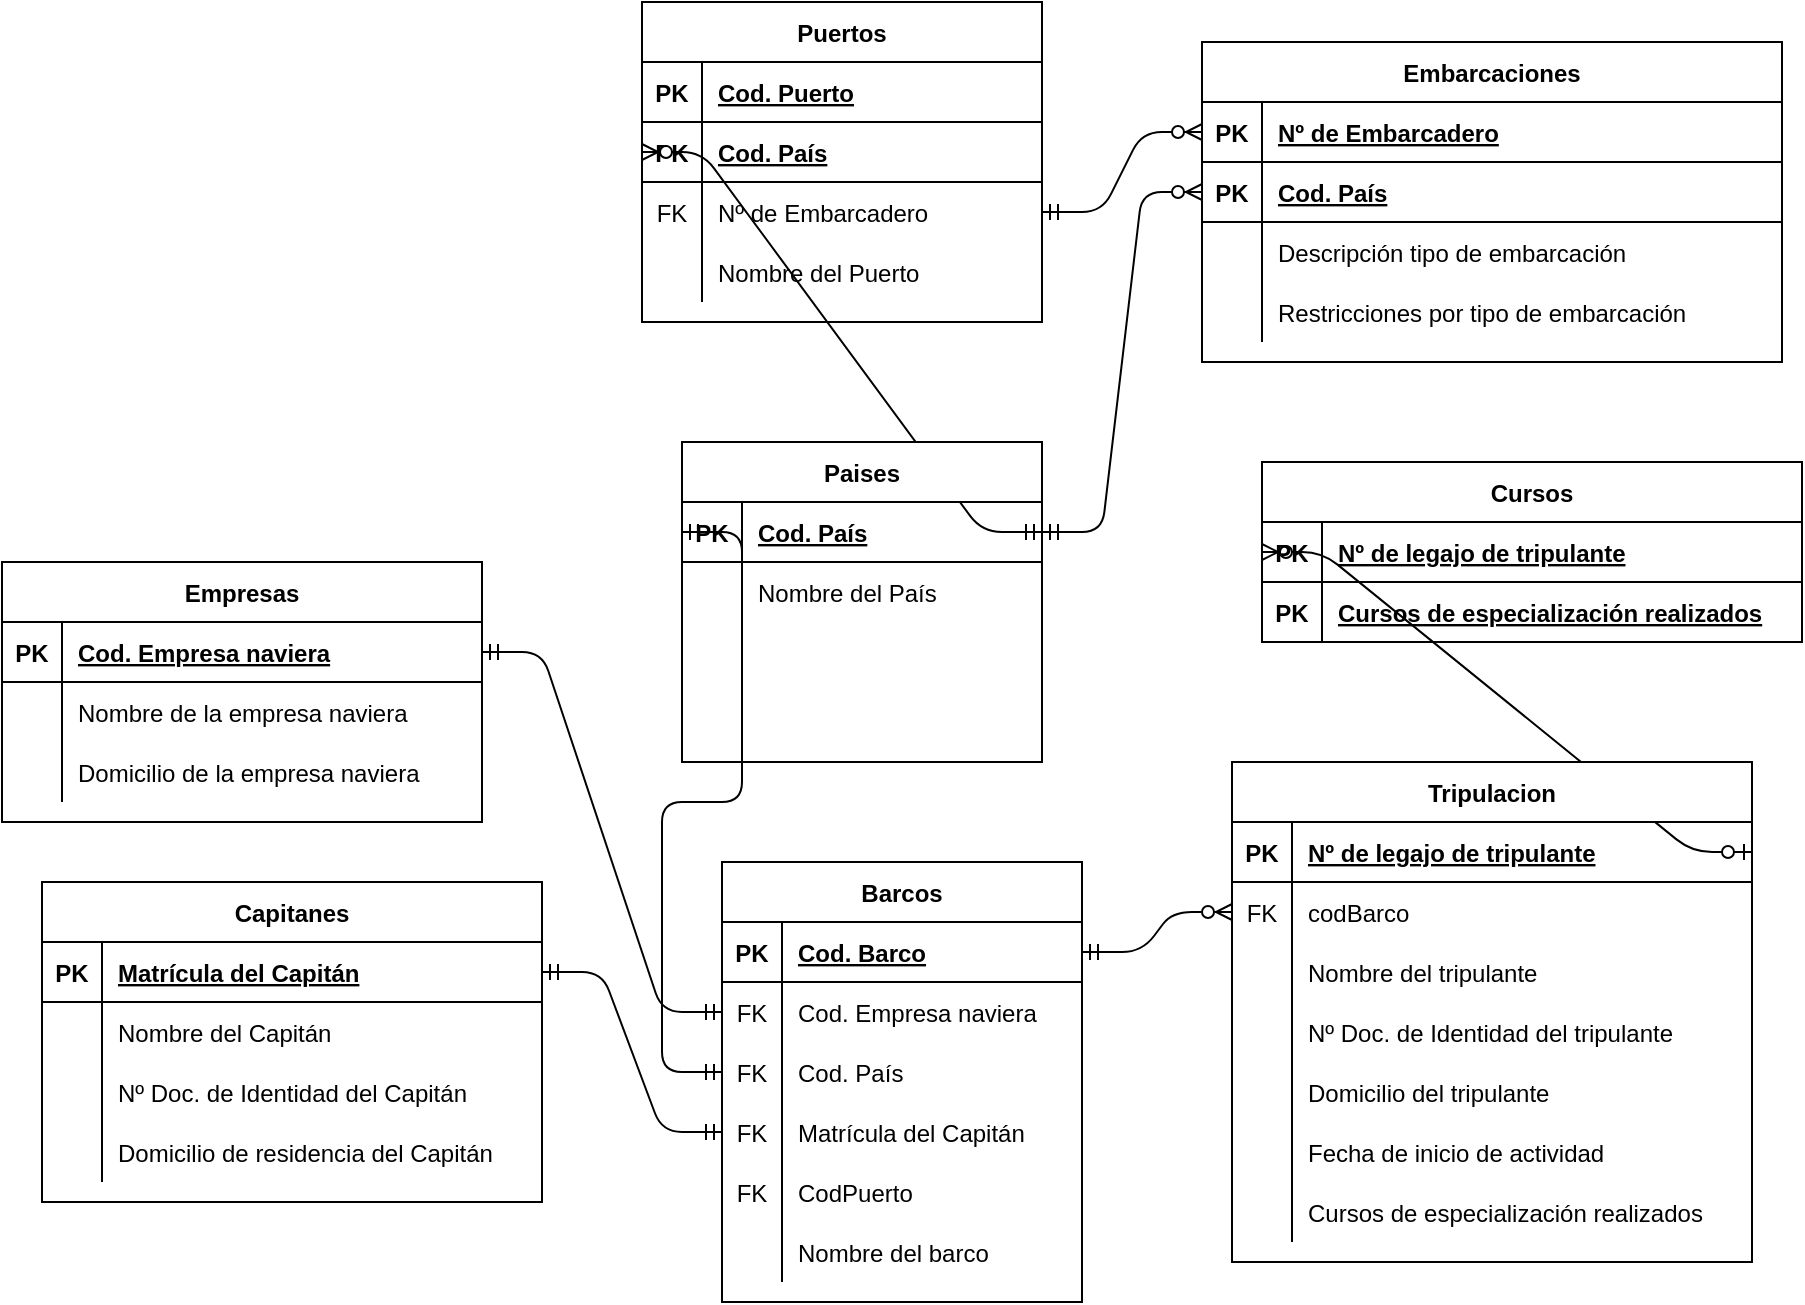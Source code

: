 <mxfile version="13.6.3" type="github">
  <diagram id="R2lEEEUBdFMjLlhIrx00" name="Page-1">
    <mxGraphModel dx="1021" dy="529" grid="1" gridSize="10" guides="1" tooltips="1" connect="1" arrows="1" fold="1" page="1" pageScale="1" pageWidth="850" pageHeight="1100" math="0" shadow="0" extFonts="Permanent Marker^https://fonts.googleapis.com/css?family=Permanent+Marker">
      <root>
        <mxCell id="0" />
        <mxCell id="1" parent="0" />
        <mxCell id="rPtyfi98EGVB4E6NXV8B-14" value="Puertos" style="shape=table;startSize=30;container=1;collapsible=1;childLayout=tableLayout;fixedRows=1;rowLines=0;fontStyle=1;align=center;resizeLast=1;" vertex="1" parent="1">
          <mxGeometry x="570" y="20" width="200" height="160" as="geometry" />
        </mxCell>
        <mxCell id="rPtyfi98EGVB4E6NXV8B-15" value="" style="shape=partialRectangle;collapsible=0;dropTarget=0;pointerEvents=0;fillColor=none;top=0;left=0;bottom=1;right=0;points=[[0,0.5],[1,0.5]];portConstraint=eastwest;" vertex="1" parent="rPtyfi98EGVB4E6NXV8B-14">
          <mxGeometry y="30" width="200" height="30" as="geometry" />
        </mxCell>
        <mxCell id="rPtyfi98EGVB4E6NXV8B-16" value="PK" style="shape=partialRectangle;connectable=0;fillColor=none;top=0;left=0;bottom=0;right=0;fontStyle=1;overflow=hidden;" vertex="1" parent="rPtyfi98EGVB4E6NXV8B-15">
          <mxGeometry width="30" height="30" as="geometry" />
        </mxCell>
        <mxCell id="rPtyfi98EGVB4E6NXV8B-17" value="Cod. Puerto" style="shape=partialRectangle;connectable=0;fillColor=none;top=0;left=0;bottom=0;right=0;align=left;spacingLeft=6;fontStyle=5;overflow=hidden;" vertex="1" parent="rPtyfi98EGVB4E6NXV8B-15">
          <mxGeometry x="30" width="170" height="30" as="geometry" />
        </mxCell>
        <mxCell id="rPtyfi98EGVB4E6NXV8B-89" value="" style="shape=partialRectangle;collapsible=0;dropTarget=0;pointerEvents=0;fillColor=none;top=0;left=0;bottom=1;right=0;points=[[0,0.5],[1,0.5]];portConstraint=eastwest;strokeColor=#000000;" vertex="1" parent="rPtyfi98EGVB4E6NXV8B-14">
          <mxGeometry y="60" width="200" height="30" as="geometry" />
        </mxCell>
        <mxCell id="rPtyfi98EGVB4E6NXV8B-90" value="PK" style="shape=partialRectangle;connectable=0;fillColor=none;top=0;left=0;bottom=0;right=0;fontStyle=1;overflow=hidden;" vertex="1" parent="rPtyfi98EGVB4E6NXV8B-89">
          <mxGeometry width="30" height="30" as="geometry" />
        </mxCell>
        <mxCell id="rPtyfi98EGVB4E6NXV8B-91" value="Cod. País" style="shape=partialRectangle;connectable=0;fillColor=none;top=0;left=0;bottom=0;right=0;align=left;spacingLeft=6;fontStyle=5;overflow=hidden;" vertex="1" parent="rPtyfi98EGVB4E6NXV8B-89">
          <mxGeometry x="30" width="170" height="30" as="geometry" />
        </mxCell>
        <mxCell id="rPtyfi98EGVB4E6NXV8B-108" value="" style="shape=partialRectangle;collapsible=0;dropTarget=0;pointerEvents=0;fillColor=none;top=0;left=0;bottom=0;right=0;points=[[0,0.5],[1,0.5]];portConstraint=eastwest;strokeColor=#000000;" vertex="1" parent="rPtyfi98EGVB4E6NXV8B-14">
          <mxGeometry y="90" width="200" height="30" as="geometry" />
        </mxCell>
        <mxCell id="rPtyfi98EGVB4E6NXV8B-109" value="FK" style="shape=partialRectangle;connectable=0;fillColor=none;top=0;left=0;bottom=0;right=0;fontStyle=0;overflow=hidden;" vertex="1" parent="rPtyfi98EGVB4E6NXV8B-108">
          <mxGeometry width="30" height="30" as="geometry" />
        </mxCell>
        <mxCell id="rPtyfi98EGVB4E6NXV8B-110" value="Nº de Embarcadero" style="shape=partialRectangle;connectable=0;fillColor=none;top=0;left=0;bottom=0;right=0;align=left;spacingLeft=6;fontStyle=0;overflow=hidden;" vertex="1" parent="rPtyfi98EGVB4E6NXV8B-108">
          <mxGeometry x="30" width="170" height="30" as="geometry" />
        </mxCell>
        <mxCell id="rPtyfi98EGVB4E6NXV8B-18" value="" style="shape=partialRectangle;collapsible=0;dropTarget=0;pointerEvents=0;fillColor=none;top=0;left=0;bottom=0;right=0;points=[[0,0.5],[1,0.5]];portConstraint=eastwest;" vertex="1" parent="rPtyfi98EGVB4E6NXV8B-14">
          <mxGeometry y="120" width="200" height="30" as="geometry" />
        </mxCell>
        <mxCell id="rPtyfi98EGVB4E6NXV8B-19" value="" style="shape=partialRectangle;connectable=0;fillColor=none;top=0;left=0;bottom=0;right=0;editable=1;overflow=hidden;" vertex="1" parent="rPtyfi98EGVB4E6NXV8B-18">
          <mxGeometry width="30" height="30" as="geometry" />
        </mxCell>
        <mxCell id="rPtyfi98EGVB4E6NXV8B-20" value="Nombre del Puerto" style="shape=partialRectangle;connectable=0;fillColor=none;top=0;left=0;bottom=0;right=0;align=left;spacingLeft=6;overflow=hidden;" vertex="1" parent="rPtyfi98EGVB4E6NXV8B-18">
          <mxGeometry x="30" width="170" height="30" as="geometry" />
        </mxCell>
        <mxCell id="rPtyfi98EGVB4E6NXV8B-160" value="" style="edgeStyle=entityRelationEdgeStyle;fontSize=12;html=1;endArrow=ERmandOne;startArrow=ERmandOne;entryX=0;entryY=0.5;entryDx=0;entryDy=0;exitX=1;exitY=0.5;exitDx=0;exitDy=0;" edge="1" parent="1" source="rPtyfi98EGVB4E6NXV8B-96" target="rPtyfi98EGVB4E6NXV8B-92">
          <mxGeometry width="100" height="100" relative="1" as="geometry">
            <mxPoint x="290" y="705" as="sourcePoint" />
            <mxPoint x="350" y="395" as="targetPoint" />
          </mxGeometry>
        </mxCell>
        <mxCell id="rPtyfi98EGVB4E6NXV8B-165" value="" style="edgeStyle=entityRelationEdgeStyle;fontSize=12;html=1;endArrow=ERzeroToMany;startArrow=ERzeroToOne;exitX=1;exitY=0.5;exitDx=0;exitDy=0;entryX=0;entryY=0.5;entryDx=0;entryDy=0;" edge="1" parent="1" source="rPtyfi98EGVB4E6NXV8B-28" target="rPtyfi98EGVB4E6NXV8B-173">
          <mxGeometry width="100" height="100" relative="1" as="geometry">
            <mxPoint x="720" y="560" as="sourcePoint" />
            <mxPoint x="820" y="460" as="targetPoint" />
          </mxGeometry>
        </mxCell>
        <mxCell id="rPtyfi98EGVB4E6NXV8B-179" value="" style="edgeStyle=entityRelationEdgeStyle;fontSize=12;html=1;endArrow=ERmandOne;startArrow=ERmandOne;exitX=1;exitY=0.5;exitDx=0;exitDy=0;entryX=0;entryY=0.5;entryDx=0;entryDy=0;" edge="1" parent="1" source="rPtyfi98EGVB4E6NXV8B-46" target="rPtyfi98EGVB4E6NXV8B-86">
          <mxGeometry width="100" height="100" relative="1" as="geometry">
            <mxPoint x="200" y="510" as="sourcePoint" />
            <mxPoint x="300" y="410" as="targetPoint" />
          </mxGeometry>
        </mxCell>
        <mxCell id="rPtyfi98EGVB4E6NXV8B-182" value="" style="edgeStyle=entityRelationEdgeStyle;fontSize=12;html=1;endArrow=ERzeroToMany;startArrow=ERmandOne;exitX=1;exitY=0.5;exitDx=0;exitDy=0;entryX=0;entryY=0.5;entryDx=0;entryDy=0;" edge="1" parent="1" source="rPtyfi98EGVB4E6NXV8B-67" target="rPtyfi98EGVB4E6NXV8B-89">
          <mxGeometry width="100" height="100" relative="1" as="geometry">
            <mxPoint x="450" y="290" as="sourcePoint" />
            <mxPoint x="550" y="190" as="targetPoint" />
          </mxGeometry>
        </mxCell>
        <mxCell id="rPtyfi98EGVB4E6NXV8B-183" value="" style="edgeStyle=entityRelationEdgeStyle;fontSize=12;html=1;endArrow=ERzeroToMany;startArrow=ERmandOne;exitX=1;exitY=0.5;exitDx=0;exitDy=0;entryX=0;entryY=0.5;entryDx=0;entryDy=0;" edge="1" parent="1" source="rPtyfi98EGVB4E6NXV8B-108" target="rPtyfi98EGVB4E6NXV8B-112">
          <mxGeometry width="100" height="100" relative="1" as="geometry">
            <mxPoint x="750" y="270" as="sourcePoint" />
            <mxPoint x="850" y="170" as="targetPoint" />
          </mxGeometry>
        </mxCell>
        <mxCell id="rPtyfi98EGVB4E6NXV8B-184" value="" style="edgeStyle=entityRelationEdgeStyle;fontSize=12;html=1;endArrow=ERzeroToMany;startArrow=ERmandOne;exitX=1;exitY=0.5;exitDx=0;exitDy=0;entryX=0;entryY=0.5;entryDx=0;entryDy=0;" edge="1" parent="1" source="rPtyfi98EGVB4E6NXV8B-63" target="rPtyfi98EGVB4E6NXV8B-140">
          <mxGeometry width="100" height="100" relative="1" as="geometry">
            <mxPoint x="470" y="560" as="sourcePoint" />
            <mxPoint x="570" y="460" as="targetPoint" />
          </mxGeometry>
        </mxCell>
        <mxCell id="rPtyfi98EGVB4E6NXV8B-188" value="" style="edgeStyle=entityRelationEdgeStyle;fontSize=12;html=1;endArrow=ERzeroToMany;startArrow=ERmandOne;exitX=1;exitY=0.5;exitDx=0;exitDy=0;entryX=0;entryY=0.5;entryDx=0;entryDy=0;" edge="1" parent="1" source="rPtyfi98EGVB4E6NXV8B-67" target="rPtyfi98EGVB4E6NXV8B-185">
          <mxGeometry width="100" height="100" relative="1" as="geometry">
            <mxPoint x="500" y="260" as="sourcePoint" />
            <mxPoint x="590" y="210" as="targetPoint" />
          </mxGeometry>
        </mxCell>
        <mxCell id="rPtyfi98EGVB4E6NXV8B-111" value="Embarcaciones" style="shape=table;startSize=30;container=1;collapsible=1;childLayout=tableLayout;fixedRows=1;rowLines=0;fontStyle=1;align=center;resizeLast=1;" vertex="1" parent="1">
          <mxGeometry x="850" y="40" width="290" height="160" as="geometry" />
        </mxCell>
        <mxCell id="rPtyfi98EGVB4E6NXV8B-112" value="" style="shape=partialRectangle;collapsible=0;dropTarget=0;pointerEvents=0;fillColor=none;top=0;left=0;bottom=1;right=0;points=[[0,0.5],[1,0.5]];portConstraint=eastwest;" vertex="1" parent="rPtyfi98EGVB4E6NXV8B-111">
          <mxGeometry y="30" width="290" height="30" as="geometry" />
        </mxCell>
        <mxCell id="rPtyfi98EGVB4E6NXV8B-113" value="PK" style="shape=partialRectangle;connectable=0;fillColor=none;top=0;left=0;bottom=0;right=0;fontStyle=1;overflow=hidden;" vertex="1" parent="rPtyfi98EGVB4E6NXV8B-112">
          <mxGeometry width="30" height="30" as="geometry" />
        </mxCell>
        <mxCell id="rPtyfi98EGVB4E6NXV8B-114" value="Nº de Embarcadero" style="shape=partialRectangle;connectable=0;fillColor=none;top=0;left=0;bottom=0;right=0;align=left;spacingLeft=6;fontStyle=5;overflow=hidden;" vertex="1" parent="rPtyfi98EGVB4E6NXV8B-112">
          <mxGeometry x="30" width="260" height="30" as="geometry" />
        </mxCell>
        <mxCell id="rPtyfi98EGVB4E6NXV8B-185" value="" style="shape=partialRectangle;collapsible=0;dropTarget=0;pointerEvents=0;fillColor=none;top=0;left=0;bottom=1;right=0;points=[[0,0.5],[1,0.5]];portConstraint=eastwest;strokeColor=#000000;" vertex="1" parent="rPtyfi98EGVB4E6NXV8B-111">
          <mxGeometry y="60" width="290" height="30" as="geometry" />
        </mxCell>
        <mxCell id="rPtyfi98EGVB4E6NXV8B-186" value="PK" style="shape=partialRectangle;connectable=0;fillColor=none;top=0;left=0;bottom=0;right=0;fontStyle=1;overflow=hidden;" vertex="1" parent="rPtyfi98EGVB4E6NXV8B-185">
          <mxGeometry width="30" height="30" as="geometry" />
        </mxCell>
        <mxCell id="rPtyfi98EGVB4E6NXV8B-187" value="Cod. País" style="shape=partialRectangle;connectable=0;fillColor=none;top=0;left=0;bottom=0;right=0;align=left;spacingLeft=6;fontStyle=5;overflow=hidden;" vertex="1" parent="rPtyfi98EGVB4E6NXV8B-185">
          <mxGeometry x="30" width="260" height="30" as="geometry" />
        </mxCell>
        <mxCell id="rPtyfi98EGVB4E6NXV8B-115" value="" style="shape=partialRectangle;collapsible=0;dropTarget=0;pointerEvents=0;fillColor=none;top=0;left=0;bottom=0;right=0;points=[[0,0.5],[1,0.5]];portConstraint=eastwest;" vertex="1" parent="rPtyfi98EGVB4E6NXV8B-111">
          <mxGeometry y="90" width="290" height="30" as="geometry" />
        </mxCell>
        <mxCell id="rPtyfi98EGVB4E6NXV8B-116" value="" style="shape=partialRectangle;connectable=0;fillColor=none;top=0;left=0;bottom=0;right=0;editable=1;overflow=hidden;" vertex="1" parent="rPtyfi98EGVB4E6NXV8B-115">
          <mxGeometry width="30" height="30" as="geometry" />
        </mxCell>
        <mxCell id="rPtyfi98EGVB4E6NXV8B-117" value="Descripción tipo de embarcación" style="shape=partialRectangle;connectable=0;fillColor=none;top=0;left=0;bottom=0;right=0;align=left;spacingLeft=6;overflow=hidden;" vertex="1" parent="rPtyfi98EGVB4E6NXV8B-115">
          <mxGeometry x="30" width="260" height="30" as="geometry" />
        </mxCell>
        <mxCell id="rPtyfi98EGVB4E6NXV8B-118" value="" style="shape=partialRectangle;collapsible=0;dropTarget=0;pointerEvents=0;fillColor=none;top=0;left=0;bottom=0;right=0;points=[[0,0.5],[1,0.5]];portConstraint=eastwest;" vertex="1" parent="rPtyfi98EGVB4E6NXV8B-111">
          <mxGeometry y="120" width="290" height="30" as="geometry" />
        </mxCell>
        <mxCell id="rPtyfi98EGVB4E6NXV8B-119" value="" style="shape=partialRectangle;connectable=0;fillColor=none;top=0;left=0;bottom=0;right=0;editable=1;overflow=hidden;" vertex="1" parent="rPtyfi98EGVB4E6NXV8B-118">
          <mxGeometry width="30" height="30" as="geometry" />
        </mxCell>
        <mxCell id="rPtyfi98EGVB4E6NXV8B-120" value="Restricciones por tipo de embarcación" style="shape=partialRectangle;connectable=0;fillColor=none;top=0;left=0;bottom=0;right=0;align=left;spacingLeft=6;overflow=hidden;" vertex="1" parent="rPtyfi98EGVB4E6NXV8B-118">
          <mxGeometry x="30" width="260" height="30" as="geometry" />
        </mxCell>
        <mxCell id="rPtyfi98EGVB4E6NXV8B-95" value="Capitanes" style="shape=table;startSize=30;container=1;collapsible=1;childLayout=tableLayout;fixedRows=1;rowLines=0;fontStyle=1;align=center;resizeLast=1;" vertex="1" parent="1">
          <mxGeometry x="270" y="460" width="250" height="160" as="geometry" />
        </mxCell>
        <mxCell id="rPtyfi98EGVB4E6NXV8B-96" value="" style="shape=partialRectangle;collapsible=0;dropTarget=0;pointerEvents=0;fillColor=none;top=0;left=0;bottom=1;right=0;points=[[0,0.5],[1,0.5]];portConstraint=eastwest;" vertex="1" parent="rPtyfi98EGVB4E6NXV8B-95">
          <mxGeometry y="30" width="250" height="30" as="geometry" />
        </mxCell>
        <mxCell id="rPtyfi98EGVB4E6NXV8B-97" value="PK" style="shape=partialRectangle;connectable=0;fillColor=none;top=0;left=0;bottom=0;right=0;fontStyle=1;overflow=hidden;" vertex="1" parent="rPtyfi98EGVB4E6NXV8B-96">
          <mxGeometry width="30" height="30" as="geometry" />
        </mxCell>
        <mxCell id="rPtyfi98EGVB4E6NXV8B-98" value="Matrícula del Capitán" style="shape=partialRectangle;connectable=0;fillColor=none;top=0;left=0;bottom=0;right=0;align=left;spacingLeft=6;fontStyle=5;overflow=hidden;" vertex="1" parent="rPtyfi98EGVB4E6NXV8B-96">
          <mxGeometry x="30" width="220" height="30" as="geometry" />
        </mxCell>
        <mxCell id="rPtyfi98EGVB4E6NXV8B-99" value="" style="shape=partialRectangle;collapsible=0;dropTarget=0;pointerEvents=0;fillColor=none;top=0;left=0;bottom=0;right=0;points=[[0,0.5],[1,0.5]];portConstraint=eastwest;" vertex="1" parent="rPtyfi98EGVB4E6NXV8B-95">
          <mxGeometry y="60" width="250" height="30" as="geometry" />
        </mxCell>
        <mxCell id="rPtyfi98EGVB4E6NXV8B-100" value="" style="shape=partialRectangle;connectable=0;fillColor=none;top=0;left=0;bottom=0;right=0;editable=1;overflow=hidden;" vertex="1" parent="rPtyfi98EGVB4E6NXV8B-99">
          <mxGeometry width="30" height="30" as="geometry" />
        </mxCell>
        <mxCell id="rPtyfi98EGVB4E6NXV8B-101" value="Nombre del Capitán" style="shape=partialRectangle;connectable=0;fillColor=none;top=0;left=0;bottom=0;right=0;align=left;spacingLeft=6;overflow=hidden;" vertex="1" parent="rPtyfi98EGVB4E6NXV8B-99">
          <mxGeometry x="30" width="220" height="30" as="geometry" />
        </mxCell>
        <mxCell id="rPtyfi98EGVB4E6NXV8B-102" value="" style="shape=partialRectangle;collapsible=0;dropTarget=0;pointerEvents=0;fillColor=none;top=0;left=0;bottom=0;right=0;points=[[0,0.5],[1,0.5]];portConstraint=eastwest;" vertex="1" parent="rPtyfi98EGVB4E6NXV8B-95">
          <mxGeometry y="90" width="250" height="30" as="geometry" />
        </mxCell>
        <mxCell id="rPtyfi98EGVB4E6NXV8B-103" value="" style="shape=partialRectangle;connectable=0;fillColor=none;top=0;left=0;bottom=0;right=0;editable=1;overflow=hidden;" vertex="1" parent="rPtyfi98EGVB4E6NXV8B-102">
          <mxGeometry width="30" height="30" as="geometry" />
        </mxCell>
        <mxCell id="rPtyfi98EGVB4E6NXV8B-104" value="Nº Doc. de Identidad del Capitán" style="shape=partialRectangle;connectable=0;fillColor=none;top=0;left=0;bottom=0;right=0;align=left;spacingLeft=6;overflow=hidden;" vertex="1" parent="rPtyfi98EGVB4E6NXV8B-102">
          <mxGeometry x="30" width="220" height="30" as="geometry" />
        </mxCell>
        <mxCell id="rPtyfi98EGVB4E6NXV8B-105" value="" style="shape=partialRectangle;collapsible=0;dropTarget=0;pointerEvents=0;fillColor=none;top=0;left=0;bottom=0;right=0;points=[[0,0.5],[1,0.5]];portConstraint=eastwest;" vertex="1" parent="rPtyfi98EGVB4E6NXV8B-95">
          <mxGeometry y="120" width="250" height="30" as="geometry" />
        </mxCell>
        <mxCell id="rPtyfi98EGVB4E6NXV8B-106" value="" style="shape=partialRectangle;connectable=0;fillColor=none;top=0;left=0;bottom=0;right=0;editable=1;overflow=hidden;" vertex="1" parent="rPtyfi98EGVB4E6NXV8B-105">
          <mxGeometry width="30" height="30" as="geometry" />
        </mxCell>
        <mxCell id="rPtyfi98EGVB4E6NXV8B-107" value="Domicilio de residencia del Capitán" style="shape=partialRectangle;connectable=0;fillColor=none;top=0;left=0;bottom=0;right=0;align=left;spacingLeft=6;overflow=hidden;" vertex="1" parent="rPtyfi98EGVB4E6NXV8B-105">
          <mxGeometry x="30" width="220" height="30" as="geometry" />
        </mxCell>
        <mxCell id="rPtyfi98EGVB4E6NXV8B-45" value="Empresas" style="shape=table;startSize=30;container=1;collapsible=1;childLayout=tableLayout;fixedRows=1;rowLines=0;fontStyle=1;align=center;resizeLast=1;" vertex="1" parent="1">
          <mxGeometry x="250" y="300" width="240" height="130" as="geometry" />
        </mxCell>
        <mxCell id="rPtyfi98EGVB4E6NXV8B-46" value="" style="shape=partialRectangle;collapsible=0;dropTarget=0;pointerEvents=0;fillColor=none;top=0;left=0;bottom=1;right=0;points=[[0,0.5],[1,0.5]];portConstraint=eastwest;" vertex="1" parent="rPtyfi98EGVB4E6NXV8B-45">
          <mxGeometry y="30" width="240" height="30" as="geometry" />
        </mxCell>
        <mxCell id="rPtyfi98EGVB4E6NXV8B-47" value="PK" style="shape=partialRectangle;connectable=0;fillColor=none;top=0;left=0;bottom=0;right=0;fontStyle=1;overflow=hidden;" vertex="1" parent="rPtyfi98EGVB4E6NXV8B-46">
          <mxGeometry width="30" height="30" as="geometry" />
        </mxCell>
        <mxCell id="rPtyfi98EGVB4E6NXV8B-48" value="Cod. Empresa naviera" style="shape=partialRectangle;connectable=0;fillColor=none;top=0;left=0;bottom=0;right=0;align=left;spacingLeft=6;fontStyle=5;overflow=hidden;" vertex="1" parent="rPtyfi98EGVB4E6NXV8B-46">
          <mxGeometry x="30" width="210" height="30" as="geometry" />
        </mxCell>
        <mxCell id="rPtyfi98EGVB4E6NXV8B-49" value="" style="shape=partialRectangle;collapsible=0;dropTarget=0;pointerEvents=0;fillColor=none;top=0;left=0;bottom=0;right=0;points=[[0,0.5],[1,0.5]];portConstraint=eastwest;" vertex="1" parent="rPtyfi98EGVB4E6NXV8B-45">
          <mxGeometry y="60" width="240" height="30" as="geometry" />
        </mxCell>
        <mxCell id="rPtyfi98EGVB4E6NXV8B-50" value="" style="shape=partialRectangle;connectable=0;fillColor=none;top=0;left=0;bottom=0;right=0;editable=1;overflow=hidden;" vertex="1" parent="rPtyfi98EGVB4E6NXV8B-49">
          <mxGeometry width="30" height="30" as="geometry" />
        </mxCell>
        <mxCell id="rPtyfi98EGVB4E6NXV8B-51" value="Nombre de la empresa naviera" style="shape=partialRectangle;connectable=0;fillColor=none;top=0;left=0;bottom=0;right=0;align=left;spacingLeft=6;overflow=hidden;" vertex="1" parent="rPtyfi98EGVB4E6NXV8B-49">
          <mxGeometry x="30" width="210" height="30" as="geometry" />
        </mxCell>
        <mxCell id="rPtyfi98EGVB4E6NXV8B-52" value="" style="shape=partialRectangle;collapsible=0;dropTarget=0;pointerEvents=0;fillColor=none;top=0;left=0;bottom=0;right=0;points=[[0,0.5],[1,0.5]];portConstraint=eastwest;" vertex="1" parent="rPtyfi98EGVB4E6NXV8B-45">
          <mxGeometry y="90" width="240" height="30" as="geometry" />
        </mxCell>
        <mxCell id="rPtyfi98EGVB4E6NXV8B-53" value="" style="shape=partialRectangle;connectable=0;fillColor=none;top=0;left=0;bottom=0;right=0;editable=1;overflow=hidden;" vertex="1" parent="rPtyfi98EGVB4E6NXV8B-52">
          <mxGeometry width="30" height="30" as="geometry" />
        </mxCell>
        <mxCell id="rPtyfi98EGVB4E6NXV8B-54" value="Domicilio de la empresa naviera" style="shape=partialRectangle;connectable=0;fillColor=none;top=0;left=0;bottom=0;right=0;align=left;spacingLeft=6;overflow=hidden;" vertex="1" parent="rPtyfi98EGVB4E6NXV8B-52">
          <mxGeometry x="30" width="210" height="30" as="geometry" />
        </mxCell>
        <mxCell id="rPtyfi98EGVB4E6NXV8B-66" value="Paises" style="shape=table;startSize=30;container=1;collapsible=1;childLayout=tableLayout;fixedRows=1;rowLines=0;fontStyle=1;align=center;resizeLast=1;" vertex="1" parent="1">
          <mxGeometry x="590" y="240" width="180" height="160" as="geometry" />
        </mxCell>
        <mxCell id="rPtyfi98EGVB4E6NXV8B-67" value="" style="shape=partialRectangle;collapsible=0;dropTarget=0;pointerEvents=0;fillColor=none;top=0;left=0;bottom=1;right=0;points=[[0,0.5],[1,0.5]];portConstraint=eastwest;" vertex="1" parent="rPtyfi98EGVB4E6NXV8B-66">
          <mxGeometry y="30" width="180" height="30" as="geometry" />
        </mxCell>
        <mxCell id="rPtyfi98EGVB4E6NXV8B-68" value="PK" style="shape=partialRectangle;connectable=0;fillColor=none;top=0;left=0;bottom=0;right=0;fontStyle=1;overflow=hidden;" vertex="1" parent="rPtyfi98EGVB4E6NXV8B-67">
          <mxGeometry width="30" height="30" as="geometry" />
        </mxCell>
        <mxCell id="rPtyfi98EGVB4E6NXV8B-69" value="Cod. País" style="shape=partialRectangle;connectable=0;fillColor=none;top=0;left=0;bottom=0;right=0;align=left;spacingLeft=6;fontStyle=5;overflow=hidden;" vertex="1" parent="rPtyfi98EGVB4E6NXV8B-67">
          <mxGeometry x="30" width="150" height="30" as="geometry" />
        </mxCell>
        <mxCell id="rPtyfi98EGVB4E6NXV8B-70" value="" style="shape=partialRectangle;collapsible=0;dropTarget=0;pointerEvents=0;fillColor=none;top=0;left=0;bottom=0;right=0;points=[[0,0.5],[1,0.5]];portConstraint=eastwest;" vertex="1" parent="rPtyfi98EGVB4E6NXV8B-66">
          <mxGeometry y="60" width="180" height="30" as="geometry" />
        </mxCell>
        <mxCell id="rPtyfi98EGVB4E6NXV8B-71" value="" style="shape=partialRectangle;connectable=0;fillColor=none;top=0;left=0;bottom=0;right=0;editable=1;overflow=hidden;" vertex="1" parent="rPtyfi98EGVB4E6NXV8B-70">
          <mxGeometry width="30" height="30" as="geometry" />
        </mxCell>
        <mxCell id="rPtyfi98EGVB4E6NXV8B-72" value="Nombre del País" style="shape=partialRectangle;connectable=0;fillColor=none;top=0;left=0;bottom=0;right=0;align=left;spacingLeft=6;overflow=hidden;" vertex="1" parent="rPtyfi98EGVB4E6NXV8B-70">
          <mxGeometry x="30" width="150" height="30" as="geometry" />
        </mxCell>
        <mxCell id="rPtyfi98EGVB4E6NXV8B-73" value="" style="shape=partialRectangle;collapsible=0;dropTarget=0;pointerEvents=0;fillColor=none;top=0;left=0;bottom=0;right=0;points=[[0,0.5],[1,0.5]];portConstraint=eastwest;" vertex="1" parent="rPtyfi98EGVB4E6NXV8B-66">
          <mxGeometry y="90" width="180" height="30" as="geometry" />
        </mxCell>
        <mxCell id="rPtyfi98EGVB4E6NXV8B-74" value="" style="shape=partialRectangle;connectable=0;fillColor=none;top=0;left=0;bottom=0;right=0;editable=1;overflow=hidden;" vertex="1" parent="rPtyfi98EGVB4E6NXV8B-73">
          <mxGeometry width="30" height="30" as="geometry" />
        </mxCell>
        <mxCell id="rPtyfi98EGVB4E6NXV8B-75" value="" style="shape=partialRectangle;connectable=0;fillColor=none;top=0;left=0;bottom=0;right=0;align=left;spacingLeft=6;overflow=hidden;" vertex="1" parent="rPtyfi98EGVB4E6NXV8B-73">
          <mxGeometry x="30" width="150" height="30" as="geometry" />
        </mxCell>
        <mxCell id="rPtyfi98EGVB4E6NXV8B-76" value="" style="shape=partialRectangle;collapsible=0;dropTarget=0;pointerEvents=0;fillColor=none;top=0;left=0;bottom=0;right=0;points=[[0,0.5],[1,0.5]];portConstraint=eastwest;" vertex="1" parent="rPtyfi98EGVB4E6NXV8B-66">
          <mxGeometry y="120" width="180" height="30" as="geometry" />
        </mxCell>
        <mxCell id="rPtyfi98EGVB4E6NXV8B-77" value="" style="shape=partialRectangle;connectable=0;fillColor=none;top=0;left=0;bottom=0;right=0;editable=1;overflow=hidden;" vertex="1" parent="rPtyfi98EGVB4E6NXV8B-76">
          <mxGeometry width="30" height="30" as="geometry" />
        </mxCell>
        <mxCell id="rPtyfi98EGVB4E6NXV8B-78" value="" style="shape=partialRectangle;connectable=0;fillColor=none;top=0;left=0;bottom=0;right=0;align=left;spacingLeft=6;overflow=hidden;" vertex="1" parent="rPtyfi98EGVB4E6NXV8B-76">
          <mxGeometry x="30" width="150" height="30" as="geometry" />
        </mxCell>
        <mxCell id="rPtyfi98EGVB4E6NXV8B-180" value="" style="edgeStyle=entityRelationEdgeStyle;fontSize=12;html=1;endArrow=ERmandOne;startArrow=ERmandOne;entryX=0;entryY=0.5;entryDx=0;entryDy=0;exitX=0;exitY=0.5;exitDx=0;exitDy=0;" edge="1" parent="1" source="rPtyfi98EGVB4E6NXV8B-83" target="rPtyfi98EGVB4E6NXV8B-67">
          <mxGeometry width="100" height="100" relative="1" as="geometry">
            <mxPoint x="530" y="620" as="sourcePoint" />
            <mxPoint x="542" y="285" as="targetPoint" />
          </mxGeometry>
        </mxCell>
        <mxCell id="rPtyfi98EGVB4E6NXV8B-1" value="Barcos" style="shape=table;startSize=30;container=1;collapsible=1;childLayout=tableLayout;fixedRows=1;rowLines=0;fontStyle=1;align=center;resizeLast=1;" vertex="1" parent="1">
          <mxGeometry x="610" y="450" width="180" height="220" as="geometry" />
        </mxCell>
        <mxCell id="rPtyfi98EGVB4E6NXV8B-63" value="" style="shape=partialRectangle;collapsible=0;dropTarget=0;pointerEvents=0;fillColor=none;top=0;left=0;bottom=1;right=0;points=[[0,0.5],[1,0.5]];portConstraint=eastwest;" vertex="1" parent="rPtyfi98EGVB4E6NXV8B-1">
          <mxGeometry y="30" width="180" height="30" as="geometry" />
        </mxCell>
        <mxCell id="rPtyfi98EGVB4E6NXV8B-64" value="PK" style="shape=partialRectangle;connectable=0;fillColor=none;top=0;left=0;bottom=0;right=0;fontStyle=1;overflow=hidden;" vertex="1" parent="rPtyfi98EGVB4E6NXV8B-63">
          <mxGeometry width="30" height="30" as="geometry" />
        </mxCell>
        <mxCell id="rPtyfi98EGVB4E6NXV8B-65" value="Cod. Barco" style="shape=partialRectangle;connectable=0;fillColor=none;top=0;left=0;bottom=0;right=0;align=left;spacingLeft=6;fontStyle=5;overflow=hidden;" vertex="1" parent="rPtyfi98EGVB4E6NXV8B-63">
          <mxGeometry x="30" width="150" height="30" as="geometry" />
        </mxCell>
        <mxCell id="rPtyfi98EGVB4E6NXV8B-86" value="" style="shape=partialRectangle;collapsible=0;dropTarget=0;pointerEvents=0;fillColor=none;top=0;left=0;bottom=0;right=0;points=[[0,0.5],[1,0.5]];portConstraint=eastwest;strokeColor=#000000;" vertex="1" parent="rPtyfi98EGVB4E6NXV8B-1">
          <mxGeometry y="60" width="180" height="30" as="geometry" />
        </mxCell>
        <mxCell id="rPtyfi98EGVB4E6NXV8B-87" value="FK" style="shape=partialRectangle;connectable=0;fillColor=none;top=0;left=0;bottom=0;right=0;fontStyle=0;overflow=hidden;" vertex="1" parent="rPtyfi98EGVB4E6NXV8B-86">
          <mxGeometry width="30" height="30" as="geometry" />
        </mxCell>
        <mxCell id="rPtyfi98EGVB4E6NXV8B-88" value="Cod. Empresa naviera" style="shape=partialRectangle;connectable=0;fillColor=none;top=0;left=0;bottom=0;right=0;align=left;spacingLeft=6;fontStyle=0;overflow=hidden;" vertex="1" parent="rPtyfi98EGVB4E6NXV8B-86">
          <mxGeometry x="30" width="150" height="30" as="geometry" />
        </mxCell>
        <mxCell id="rPtyfi98EGVB4E6NXV8B-83" value="" style="shape=partialRectangle;collapsible=0;dropTarget=0;pointerEvents=0;fillColor=none;top=0;left=0;bottom=0;right=0;points=[[0,0.5],[1,0.5]];portConstraint=eastwest;strokeColor=#000000;" vertex="1" parent="rPtyfi98EGVB4E6NXV8B-1">
          <mxGeometry y="90" width="180" height="30" as="geometry" />
        </mxCell>
        <mxCell id="rPtyfi98EGVB4E6NXV8B-84" value="FK" style="shape=partialRectangle;connectable=0;fillColor=none;top=0;left=0;bottom=0;right=0;fontStyle=0;overflow=hidden;" vertex="1" parent="rPtyfi98EGVB4E6NXV8B-83">
          <mxGeometry width="30" height="30" as="geometry" />
        </mxCell>
        <mxCell id="rPtyfi98EGVB4E6NXV8B-85" value="Cod. País" style="shape=partialRectangle;connectable=0;fillColor=none;top=0;left=0;bottom=0;right=0;align=left;spacingLeft=6;fontStyle=0;overflow=hidden;" vertex="1" parent="rPtyfi98EGVB4E6NXV8B-83">
          <mxGeometry x="30" width="150" height="30" as="geometry" />
        </mxCell>
        <mxCell id="rPtyfi98EGVB4E6NXV8B-92" value="" style="shape=partialRectangle;collapsible=0;dropTarget=0;pointerEvents=0;fillColor=none;top=0;left=0;bottom=0;right=0;points=[[0,0.5],[1,0.5]];portConstraint=eastwest;strokeColor=#000000;" vertex="1" parent="rPtyfi98EGVB4E6NXV8B-1">
          <mxGeometry y="120" width="180" height="30" as="geometry" />
        </mxCell>
        <mxCell id="rPtyfi98EGVB4E6NXV8B-93" value="FK" style="shape=partialRectangle;connectable=0;fillColor=none;top=0;left=0;bottom=0;right=0;fontStyle=0;overflow=hidden;" vertex="1" parent="rPtyfi98EGVB4E6NXV8B-92">
          <mxGeometry width="30" height="30" as="geometry" />
        </mxCell>
        <mxCell id="rPtyfi98EGVB4E6NXV8B-94" value="Matrícula del Capitán" style="shape=partialRectangle;connectable=0;fillColor=none;top=0;left=0;bottom=0;right=0;align=left;spacingLeft=6;fontStyle=0;overflow=hidden;" vertex="1" parent="rPtyfi98EGVB4E6NXV8B-92">
          <mxGeometry x="30" width="150" height="30" as="geometry" />
        </mxCell>
        <mxCell id="rPtyfi98EGVB4E6NXV8B-161" value="" style="shape=partialRectangle;collapsible=0;dropTarget=0;pointerEvents=0;fillColor=none;top=0;left=0;bottom=0;right=0;points=[[0,0.5],[1,0.5]];portConstraint=eastwest;strokeColor=#000000;" vertex="1" parent="rPtyfi98EGVB4E6NXV8B-1">
          <mxGeometry y="150" width="180" height="30" as="geometry" />
        </mxCell>
        <mxCell id="rPtyfi98EGVB4E6NXV8B-162" value="FK" style="shape=partialRectangle;connectable=0;fillColor=none;top=0;left=0;bottom=0;right=0;fontStyle=0;overflow=hidden;" vertex="1" parent="rPtyfi98EGVB4E6NXV8B-161">
          <mxGeometry width="30" height="30" as="geometry" />
        </mxCell>
        <mxCell id="rPtyfi98EGVB4E6NXV8B-163" value="CodPuerto" style="shape=partialRectangle;connectable=0;fillColor=none;top=0;left=0;bottom=0;right=0;align=left;spacingLeft=6;fontStyle=0;overflow=hidden;" vertex="1" parent="rPtyfi98EGVB4E6NXV8B-161">
          <mxGeometry x="30" width="150" height="30" as="geometry" />
        </mxCell>
        <mxCell id="rPtyfi98EGVB4E6NXV8B-8" value="" style="shape=partialRectangle;collapsible=0;dropTarget=0;pointerEvents=0;fillColor=none;top=0;left=0;bottom=0;right=0;points=[[0,0.5],[1,0.5]];portConstraint=eastwest;" vertex="1" parent="rPtyfi98EGVB4E6NXV8B-1">
          <mxGeometry y="180" width="180" height="30" as="geometry" />
        </mxCell>
        <mxCell id="rPtyfi98EGVB4E6NXV8B-9" value="" style="shape=partialRectangle;connectable=0;fillColor=none;top=0;left=0;bottom=0;right=0;editable=1;overflow=hidden;" vertex="1" parent="rPtyfi98EGVB4E6NXV8B-8">
          <mxGeometry width="30" height="30" as="geometry" />
        </mxCell>
        <mxCell id="rPtyfi98EGVB4E6NXV8B-10" value="Nombre del barco " style="shape=partialRectangle;connectable=0;fillColor=none;top=0;left=0;bottom=0;right=0;align=left;spacingLeft=6;overflow=hidden;" vertex="1" parent="rPtyfi98EGVB4E6NXV8B-8">
          <mxGeometry x="30" width="150" height="30" as="geometry" />
        </mxCell>
        <mxCell id="rPtyfi98EGVB4E6NXV8B-27" value="Tripulacion" style="shape=table;startSize=30;container=1;collapsible=1;childLayout=tableLayout;fixedRows=1;rowLines=0;fontStyle=1;align=center;resizeLast=1;" vertex="1" parent="1">
          <mxGeometry x="865" y="400" width="260" height="250" as="geometry" />
        </mxCell>
        <mxCell id="rPtyfi98EGVB4E6NXV8B-28" value="" style="shape=partialRectangle;collapsible=0;dropTarget=0;pointerEvents=0;fillColor=none;top=0;left=0;bottom=1;right=0;points=[[0,0.5],[1,0.5]];portConstraint=eastwest;" vertex="1" parent="rPtyfi98EGVB4E6NXV8B-27">
          <mxGeometry y="30" width="260" height="30" as="geometry" />
        </mxCell>
        <mxCell id="rPtyfi98EGVB4E6NXV8B-29" value="PK" style="shape=partialRectangle;connectable=0;fillColor=none;top=0;left=0;bottom=0;right=0;fontStyle=1;overflow=hidden;" vertex="1" parent="rPtyfi98EGVB4E6NXV8B-28">
          <mxGeometry width="30" height="30" as="geometry" />
        </mxCell>
        <mxCell id="rPtyfi98EGVB4E6NXV8B-30" value="Nº de legajo de tripulante" style="shape=partialRectangle;connectable=0;fillColor=none;top=0;left=0;bottom=0;right=0;align=left;spacingLeft=6;fontStyle=5;overflow=hidden;" vertex="1" parent="rPtyfi98EGVB4E6NXV8B-28">
          <mxGeometry x="30" width="230" height="30" as="geometry" />
        </mxCell>
        <mxCell id="rPtyfi98EGVB4E6NXV8B-140" value="" style="shape=partialRectangle;collapsible=0;dropTarget=0;pointerEvents=0;fillColor=none;top=0;left=0;bottom=0;right=0;points=[[0,0.5],[1,0.5]];portConstraint=eastwest;strokeColor=#000000;" vertex="1" parent="rPtyfi98EGVB4E6NXV8B-27">
          <mxGeometry y="60" width="260" height="30" as="geometry" />
        </mxCell>
        <mxCell id="rPtyfi98EGVB4E6NXV8B-141" value="FK" style="shape=partialRectangle;connectable=0;fillColor=none;top=0;left=0;bottom=0;right=0;fontStyle=0;overflow=hidden;" vertex="1" parent="rPtyfi98EGVB4E6NXV8B-140">
          <mxGeometry width="30" height="30" as="geometry" />
        </mxCell>
        <mxCell id="rPtyfi98EGVB4E6NXV8B-142" value="codBarco" style="shape=partialRectangle;connectable=0;fillColor=none;top=0;left=0;bottom=0;right=0;align=left;spacingLeft=6;fontStyle=0;overflow=hidden;" vertex="1" parent="rPtyfi98EGVB4E6NXV8B-140">
          <mxGeometry x="30" width="230" height="30" as="geometry" />
        </mxCell>
        <mxCell id="rPtyfi98EGVB4E6NXV8B-31" value="" style="shape=partialRectangle;collapsible=0;dropTarget=0;pointerEvents=0;fillColor=none;top=0;left=0;bottom=0;right=0;points=[[0,0.5],[1,0.5]];portConstraint=eastwest;" vertex="1" parent="rPtyfi98EGVB4E6NXV8B-27">
          <mxGeometry y="90" width="260" height="30" as="geometry" />
        </mxCell>
        <mxCell id="rPtyfi98EGVB4E6NXV8B-32" value="" style="shape=partialRectangle;connectable=0;fillColor=none;top=0;left=0;bottom=0;right=0;editable=1;overflow=hidden;" vertex="1" parent="rPtyfi98EGVB4E6NXV8B-31">
          <mxGeometry width="30" height="30" as="geometry" />
        </mxCell>
        <mxCell id="rPtyfi98EGVB4E6NXV8B-33" value="Nombre del tripulante" style="shape=partialRectangle;connectable=0;fillColor=none;top=0;left=0;bottom=0;right=0;align=left;spacingLeft=6;overflow=hidden;" vertex="1" parent="rPtyfi98EGVB4E6NXV8B-31">
          <mxGeometry x="30" width="230" height="30" as="geometry" />
        </mxCell>
        <mxCell id="rPtyfi98EGVB4E6NXV8B-34" value="" style="shape=partialRectangle;collapsible=0;dropTarget=0;pointerEvents=0;fillColor=none;top=0;left=0;bottom=0;right=0;points=[[0,0.5],[1,0.5]];portConstraint=eastwest;" vertex="1" parent="rPtyfi98EGVB4E6NXV8B-27">
          <mxGeometry y="120" width="260" height="30" as="geometry" />
        </mxCell>
        <mxCell id="rPtyfi98EGVB4E6NXV8B-35" value="" style="shape=partialRectangle;connectable=0;fillColor=none;top=0;left=0;bottom=0;right=0;editable=1;overflow=hidden;" vertex="1" parent="rPtyfi98EGVB4E6NXV8B-34">
          <mxGeometry width="30" height="30" as="geometry" />
        </mxCell>
        <mxCell id="rPtyfi98EGVB4E6NXV8B-36" value="Nº Doc. de Identidad del tripulante" style="shape=partialRectangle;connectable=0;fillColor=none;top=0;left=0;bottom=0;right=0;align=left;spacingLeft=6;overflow=hidden;" vertex="1" parent="rPtyfi98EGVB4E6NXV8B-34">
          <mxGeometry x="30" width="230" height="30" as="geometry" />
        </mxCell>
        <mxCell id="rPtyfi98EGVB4E6NXV8B-37" value="" style="shape=partialRectangle;collapsible=0;dropTarget=0;pointerEvents=0;fillColor=none;top=0;left=0;bottom=0;right=0;points=[[0,0.5],[1,0.5]];portConstraint=eastwest;" vertex="1" parent="rPtyfi98EGVB4E6NXV8B-27">
          <mxGeometry y="150" width="260" height="30" as="geometry" />
        </mxCell>
        <mxCell id="rPtyfi98EGVB4E6NXV8B-38" value="" style="shape=partialRectangle;connectable=0;fillColor=none;top=0;left=0;bottom=0;right=0;editable=1;overflow=hidden;" vertex="1" parent="rPtyfi98EGVB4E6NXV8B-37">
          <mxGeometry width="30" height="30" as="geometry" />
        </mxCell>
        <mxCell id="rPtyfi98EGVB4E6NXV8B-39" value="Domicilio del tripulante" style="shape=partialRectangle;connectable=0;fillColor=none;top=0;left=0;bottom=0;right=0;align=left;spacingLeft=6;overflow=hidden;" vertex="1" parent="rPtyfi98EGVB4E6NXV8B-37">
          <mxGeometry x="30" width="230" height="30" as="geometry" />
        </mxCell>
        <mxCell id="rPtyfi98EGVB4E6NXV8B-155" value="" style="shape=partialRectangle;collapsible=0;dropTarget=0;pointerEvents=0;fillColor=none;top=0;left=0;bottom=0;right=0;points=[[0,0.5],[1,0.5]];portConstraint=eastwest;strokeColor=#000000;" vertex="1" parent="rPtyfi98EGVB4E6NXV8B-27">
          <mxGeometry y="180" width="260" height="30" as="geometry" />
        </mxCell>
        <mxCell id="rPtyfi98EGVB4E6NXV8B-156" value="" style="shape=partialRectangle;connectable=0;fillColor=none;top=0;left=0;bottom=0;right=0;editable=1;overflow=hidden;" vertex="1" parent="rPtyfi98EGVB4E6NXV8B-155">
          <mxGeometry width="30" height="30" as="geometry" />
        </mxCell>
        <mxCell id="rPtyfi98EGVB4E6NXV8B-157" value="Fecha de inicio de actividad" style="shape=partialRectangle;connectable=0;fillColor=none;top=0;left=0;bottom=0;right=0;align=left;spacingLeft=6;overflow=hidden;" vertex="1" parent="rPtyfi98EGVB4E6NXV8B-155">
          <mxGeometry x="30" width="230" height="30" as="geometry" />
        </mxCell>
        <mxCell id="rPtyfi98EGVB4E6NXV8B-166" value="" style="shape=partialRectangle;collapsible=0;dropTarget=0;pointerEvents=0;fillColor=none;top=0;left=0;bottom=0;right=0;points=[[0,0.5],[1,0.5]];portConstraint=eastwest;strokeColor=#000000;" vertex="1" parent="rPtyfi98EGVB4E6NXV8B-27">
          <mxGeometry y="210" width="260" height="30" as="geometry" />
        </mxCell>
        <mxCell id="rPtyfi98EGVB4E6NXV8B-167" value="" style="shape=partialRectangle;connectable=0;fillColor=none;top=0;left=0;bottom=0;right=0;editable=1;overflow=hidden;" vertex="1" parent="rPtyfi98EGVB4E6NXV8B-166">
          <mxGeometry width="30" height="30" as="geometry" />
        </mxCell>
        <mxCell id="rPtyfi98EGVB4E6NXV8B-168" value="Cursos de especialización realizados" style="shape=partialRectangle;connectable=0;fillColor=none;top=0;left=0;bottom=0;right=0;align=left;spacingLeft=6;overflow=hidden;" vertex="1" parent="rPtyfi98EGVB4E6NXV8B-166">
          <mxGeometry x="30" width="230" height="30" as="geometry" />
        </mxCell>
        <mxCell id="rPtyfi98EGVB4E6NXV8B-127" value="Cursos" style="shape=table;startSize=30;container=1;collapsible=1;childLayout=tableLayout;fixedRows=1;rowLines=0;fontStyle=1;align=center;resizeLast=1;" vertex="1" parent="1">
          <mxGeometry x="880" y="250" width="270" height="90" as="geometry" />
        </mxCell>
        <mxCell id="rPtyfi98EGVB4E6NXV8B-173" value="" style="shape=partialRectangle;collapsible=0;dropTarget=0;pointerEvents=0;fillColor=none;top=0;left=0;bottom=1;right=0;points=[[0,0.5],[1,0.5]];portConstraint=eastwest;strokeColor=#000000;" vertex="1" parent="rPtyfi98EGVB4E6NXV8B-127">
          <mxGeometry y="30" width="270" height="30" as="geometry" />
        </mxCell>
        <mxCell id="rPtyfi98EGVB4E6NXV8B-174" value="PK" style="shape=partialRectangle;connectable=0;fillColor=none;top=0;left=0;bottom=0;right=0;fontStyle=1;overflow=hidden;" vertex="1" parent="rPtyfi98EGVB4E6NXV8B-173">
          <mxGeometry width="30" height="30" as="geometry" />
        </mxCell>
        <mxCell id="rPtyfi98EGVB4E6NXV8B-175" value="Nº de legajo de tripulante" style="shape=partialRectangle;connectable=0;fillColor=none;top=0;left=0;bottom=0;right=0;align=left;spacingLeft=6;fontStyle=5;overflow=hidden;" vertex="1" parent="rPtyfi98EGVB4E6NXV8B-173">
          <mxGeometry x="30" width="240" height="30" as="geometry" />
        </mxCell>
        <mxCell id="rPtyfi98EGVB4E6NXV8B-128" value="" style="shape=partialRectangle;collapsible=0;dropTarget=0;pointerEvents=0;fillColor=none;top=0;left=0;bottom=1;right=0;points=[[0,0.5],[1,0.5]];portConstraint=eastwest;" vertex="1" parent="rPtyfi98EGVB4E6NXV8B-127">
          <mxGeometry y="60" width="270" height="30" as="geometry" />
        </mxCell>
        <mxCell id="rPtyfi98EGVB4E6NXV8B-129" value="PK" style="shape=partialRectangle;connectable=0;fillColor=none;top=0;left=0;bottom=0;right=0;fontStyle=1;overflow=hidden;" vertex="1" parent="rPtyfi98EGVB4E6NXV8B-128">
          <mxGeometry width="30" height="30" as="geometry" />
        </mxCell>
        <mxCell id="rPtyfi98EGVB4E6NXV8B-130" value="Cursos de especialización realizados" style="shape=partialRectangle;connectable=0;fillColor=none;top=0;left=0;bottom=0;right=0;align=left;spacingLeft=6;fontStyle=5;overflow=hidden;" vertex="1" parent="rPtyfi98EGVB4E6NXV8B-128">
          <mxGeometry x="30" width="240" height="30" as="geometry" />
        </mxCell>
      </root>
    </mxGraphModel>
  </diagram>
</mxfile>
